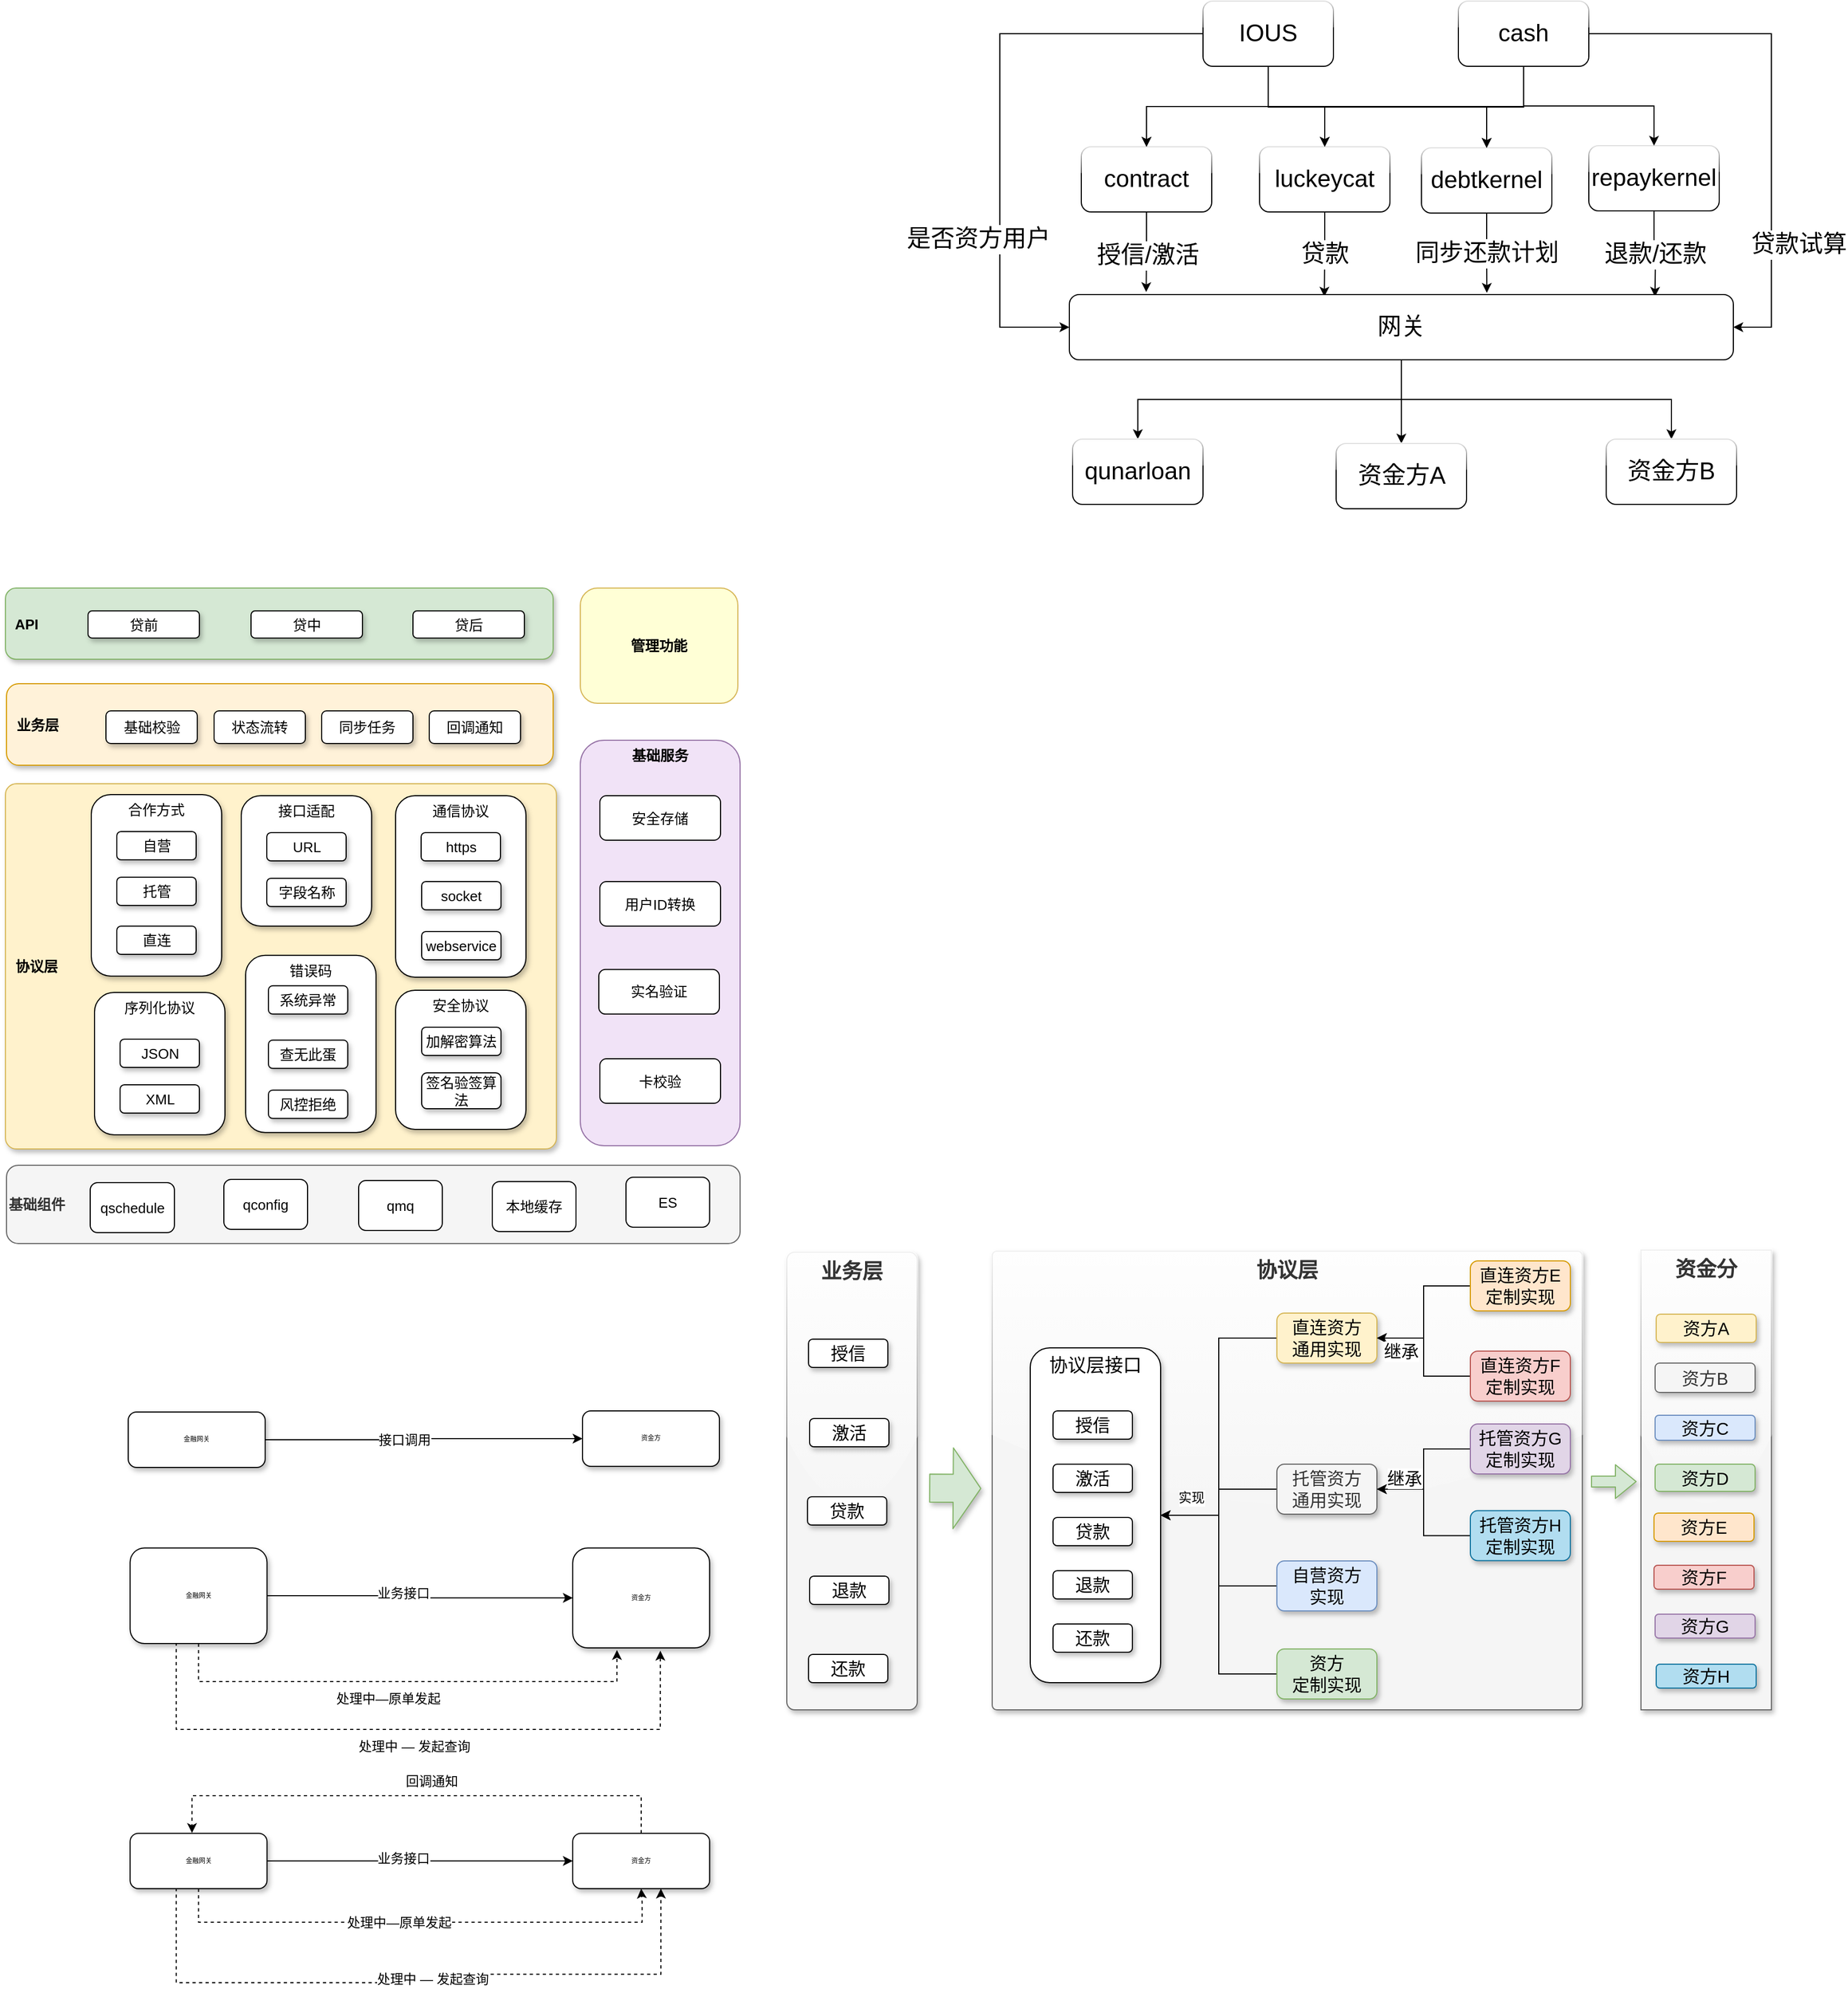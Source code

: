 <mxfile version="12.8.9" type="github">
  <diagram id="pQbSXTKy-mhwdIOJWXm_" name="第 1 页">
    <mxGraphModel dx="4584" dy="2976" grid="0" gridSize="10" guides="1" tooltips="1" connect="1" arrows="1" fold="1" page="0" pageScale="1" pageWidth="1600" pageHeight="1200" math="0" shadow="0">
      <root>
        <mxCell id="0" />
        <mxCell id="1" parent="0" />
        <mxCell id="Zh9DPLkA23UePyNAktpm-85" value="基础服务" style="rounded=1;whiteSpace=wrap;html=1;shadow=0;fontSize=13;align=center;verticalAlign=top;fontStyle=1;fillColor=#F1E3F7;strokeColor=#9673a6;" vertex="1" parent="1">
          <mxGeometry x="-203" y="-78" width="147" height="373" as="geometry" />
        </mxCell>
        <mxCell id="Zh9DPLkA23UePyNAktpm-82" value="基础组件" style="rounded=1;whiteSpace=wrap;html=1;shadow=0;fontSize=13;align=left;fontStyle=1;fillColor=#f5f5f5;strokeColor=#666666;fontColor=#333333;" vertex="1" parent="1">
          <mxGeometry x="-731" y="313" width="675" height="72" as="geometry" />
        </mxCell>
        <mxCell id="oRhJdaxvoY9CLy49b8uQ-59" value="资金分" style="rounded=0;whiteSpace=wrap;html=1;verticalAlign=top;fontSize=19;fontStyle=1;shadow=1;fillColor=#f5f5f5;strokeColor=#666666;fontColor=#333333;glass=1;" parent="1" vertex="1">
          <mxGeometry x="773" y="391" width="120" height="423" as="geometry" />
        </mxCell>
        <mxCell id="oRhJdaxvoY9CLy49b8uQ-37" value="协议层" style="rounded=1;whiteSpace=wrap;html=1;verticalAlign=top;fontStyle=1;fontSize=19;shadow=1;fillColor=#f5f5f5;strokeColor=#666666;fontColor=#333333;comic=0;glass=1;arcSize=1;" parent="1" vertex="1">
          <mxGeometry x="176" y="392" width="543" height="422" as="geometry" />
        </mxCell>
        <mxCell id="jV6rehnpYOMUCbgezzGA-75" value="协议层接口" style="rounded=1;whiteSpace=wrap;html=1;verticalAlign=top;shadow=1;fontSize=17;" parent="1" vertex="1">
          <mxGeometry x="211" y="481" width="120" height="308" as="geometry" />
        </mxCell>
        <mxCell id="jV6rehnpYOMUCbgezzGA-76" value="授信" style="rounded=1;whiteSpace=wrap;html=1;fontSize=16;shadow=1;" parent="1" vertex="1">
          <mxGeometry x="232" y="539" width="73" height="26" as="geometry" />
        </mxCell>
        <mxCell id="jV6rehnpYOMUCbgezzGA-77" value="退款" style="rounded=1;whiteSpace=wrap;html=1;fontSize=16;shadow=1;" parent="1" vertex="1">
          <mxGeometry x="232" y="686" width="73" height="26" as="geometry" />
        </mxCell>
        <mxCell id="jV6rehnpYOMUCbgezzGA-78" value="贷款" style="rounded=1;whiteSpace=wrap;html=1;fontSize=16;shadow=1;" parent="1" vertex="1">
          <mxGeometry x="232" y="637" width="73" height="26" as="geometry" />
        </mxCell>
        <mxCell id="jV6rehnpYOMUCbgezzGA-79" value="还款" style="rounded=1;whiteSpace=wrap;html=1;fontSize=16;shadow=1;" parent="1" vertex="1">
          <mxGeometry x="232" y="735" width="73" height="26" as="geometry" />
        </mxCell>
        <mxCell id="jV6rehnpYOMUCbgezzGA-84" style="edgeStyle=orthogonalEdgeStyle;rounded=0;orthogonalLoop=1;jettySize=auto;html=1;exitX=0;exitY=0.5;exitDx=0;exitDy=0;entryX=1;entryY=0.5;entryDx=0;entryDy=0;shadow=0;" parent="1" source="jV6rehnpYOMUCbgezzGA-81" target="jV6rehnpYOMUCbgezzGA-75" edge="1">
          <mxGeometry relative="1" as="geometry" />
        </mxCell>
        <mxCell id="jV6rehnpYOMUCbgezzGA-81" value="直连资方&lt;br style=&quot;font-size: 16px;&quot;&gt;通用实现" style="rounded=1;whiteSpace=wrap;html=1;fontSize=16;fillColor=#fff2cc;strokeColor=#d6b656;shadow=1;" parent="1" vertex="1">
          <mxGeometry x="438" y="449" width="92" height="46" as="geometry" />
        </mxCell>
        <mxCell id="jV6rehnpYOMUCbgezzGA-85" style="edgeStyle=orthogonalEdgeStyle;rounded=0;orthogonalLoop=1;jettySize=auto;html=1;exitX=0;exitY=0.5;exitDx=0;exitDy=0;shadow=0;" parent="1" source="jV6rehnpYOMUCbgezzGA-82" target="jV6rehnpYOMUCbgezzGA-75" edge="1">
          <mxGeometry relative="1" as="geometry" />
        </mxCell>
        <mxCell id="jV6rehnpYOMUCbgezzGA-87" value="实现" style="text;html=1;align=center;verticalAlign=middle;resizable=0;points=[];labelBackgroundColor=#ffffff;shadow=0;" parent="jV6rehnpYOMUCbgezzGA-85" vertex="1" connectable="0">
          <mxGeometry x="-0.215" y="-3" relative="1" as="geometry">
            <mxPoint x="-28" y="11" as="offset" />
          </mxGeometry>
        </mxCell>
        <mxCell id="jV6rehnpYOMUCbgezzGA-82" value="托管资方&lt;br style=&quot;font-size: 16px;&quot;&gt;通用实现" style="rounded=1;whiteSpace=wrap;html=1;fontSize=16;fillColor=#f5f5f5;strokeColor=#666666;fontColor=#333333;shadow=1;" parent="1" vertex="1">
          <mxGeometry x="438" y="588" width="92" height="46" as="geometry" />
        </mxCell>
        <mxCell id="jV6rehnpYOMUCbgezzGA-86" style="edgeStyle=orthogonalEdgeStyle;rounded=0;orthogonalLoop=1;jettySize=auto;html=1;shadow=0;" parent="1" source="jV6rehnpYOMUCbgezzGA-83" target="jV6rehnpYOMUCbgezzGA-75" edge="1">
          <mxGeometry relative="1" as="geometry" />
        </mxCell>
        <mxCell id="jV6rehnpYOMUCbgezzGA-83" value="自营资方&lt;br style=&quot;font-size: 16px;&quot;&gt;实现" style="rounded=1;whiteSpace=wrap;html=1;fontSize=16;fillColor=#dae8fc;strokeColor=#6c8ebf;shadow=1;" parent="1" vertex="1">
          <mxGeometry x="438" y="677" width="92" height="46" as="geometry" />
        </mxCell>
        <mxCell id="jV6rehnpYOMUCbgezzGA-89" value="" style="edgeStyle=orthogonalEdgeStyle;rounded=0;orthogonalLoop=1;jettySize=auto;html=1;entryX=1;entryY=0.5;entryDx=0;entryDy=0;shadow=0;" parent="1" source="jV6rehnpYOMUCbgezzGA-88" target="jV6rehnpYOMUCbgezzGA-81" edge="1">
          <mxGeometry relative="1" as="geometry" />
        </mxCell>
        <mxCell id="jV6rehnpYOMUCbgezzGA-88" value="直连资方E&lt;br style=&quot;font-size: 16px;&quot;&gt;定制实现" style="rounded=1;whiteSpace=wrap;html=1;fontSize=16;fillColor=#ffe6cc;strokeColor=#d79b00;shadow=1;" parent="1" vertex="1">
          <mxGeometry x="616" y="401" width="92" height="46" as="geometry" />
        </mxCell>
        <mxCell id="jV6rehnpYOMUCbgezzGA-93" style="edgeStyle=orthogonalEdgeStyle;rounded=0;orthogonalLoop=1;jettySize=auto;html=1;entryX=1;entryY=0.5;entryDx=0;entryDy=0;shadow=0;" parent="1" source="jV6rehnpYOMUCbgezzGA-91" target="jV6rehnpYOMUCbgezzGA-81" edge="1">
          <mxGeometry relative="1" as="geometry" />
        </mxCell>
        <mxCell id="jV6rehnpYOMUCbgezzGA-98" value="继承" style="text;html=1;align=center;verticalAlign=middle;resizable=0;points=[];labelBackgroundColor=#ffffff;shadow=0;fontSize=16;" parent="jV6rehnpYOMUCbgezzGA-93" vertex="1" connectable="0">
          <mxGeometry x="0.443" y="1" relative="1" as="geometry">
            <mxPoint x="-12" y="11" as="offset" />
          </mxGeometry>
        </mxCell>
        <mxCell id="jV6rehnpYOMUCbgezzGA-91" value="直连资方F&lt;br style=&quot;font-size: 16px;&quot;&gt;定制实现" style="rounded=1;whiteSpace=wrap;html=1;fontSize=16;fillColor=#f8cecc;strokeColor=#b85450;shadow=1;" parent="1" vertex="1">
          <mxGeometry x="616" y="484" width="92" height="46" as="geometry" />
        </mxCell>
        <mxCell id="jV6rehnpYOMUCbgezzGA-94" value="" style="edgeStyle=orthogonalEdgeStyle;rounded=0;orthogonalLoop=1;jettySize=auto;html=1;shadow=0;" parent="1" source="jV6rehnpYOMUCbgezzGA-95" target="jV6rehnpYOMUCbgezzGA-82" edge="1">
          <mxGeometry relative="1" as="geometry">
            <mxPoint x="530" y="617.75" as="targetPoint" />
          </mxGeometry>
        </mxCell>
        <mxCell id="jV6rehnpYOMUCbgezzGA-95" value="托管资方G&lt;br style=&quot;font-size: 16px;&quot;&gt;定制实现" style="rounded=1;whiteSpace=wrap;html=1;fontSize=16;fillColor=#e1d5e7;strokeColor=#9673a6;shadow=1;" parent="1" vertex="1">
          <mxGeometry x="616" y="551" width="92" height="46" as="geometry" />
        </mxCell>
        <mxCell id="jV6rehnpYOMUCbgezzGA-96" style="edgeStyle=orthogonalEdgeStyle;rounded=0;orthogonalLoop=1;jettySize=auto;html=1;shadow=0;" parent="1" source="jV6rehnpYOMUCbgezzGA-97" target="jV6rehnpYOMUCbgezzGA-82" edge="1">
          <mxGeometry relative="1" as="geometry">
            <mxPoint x="530" y="617.75" as="targetPoint" />
          </mxGeometry>
        </mxCell>
        <mxCell id="jV6rehnpYOMUCbgezzGA-99" value="继承" style="text;html=1;align=center;verticalAlign=middle;resizable=0;points=[];labelBackgroundColor=#ffffff;shadow=0;fontSize=16;" parent="jV6rehnpYOMUCbgezzGA-96" vertex="1" connectable="0">
          <mxGeometry x="0.519" y="2" relative="1" as="geometry">
            <mxPoint x="-5.8" y="-12" as="offset" />
          </mxGeometry>
        </mxCell>
        <mxCell id="jV6rehnpYOMUCbgezzGA-97" value="托管资方H&lt;br style=&quot;font-size: 16px;&quot;&gt;定制实现" style="rounded=1;whiteSpace=wrap;html=1;fontSize=16;fillColor=#b1ddf0;shadow=1;strokeColor=#10739e;" parent="1" vertex="1">
          <mxGeometry x="616" y="630.75" width="92" height="46" as="geometry" />
        </mxCell>
        <mxCell id="jV6rehnpYOMUCbgezzGA-102" style="edgeStyle=orthogonalEdgeStyle;rounded=0;orthogonalLoop=1;jettySize=auto;html=1;entryX=1;entryY=0.5;entryDx=0;entryDy=0;shadow=0;" parent="1" source="jV6rehnpYOMUCbgezzGA-100" target="jV6rehnpYOMUCbgezzGA-75" edge="1">
          <mxGeometry relative="1" as="geometry" />
        </mxCell>
        <mxCell id="jV6rehnpYOMUCbgezzGA-100" value="资方&lt;br style=&quot;font-size: 16px;&quot;&gt;定制实现" style="rounded=1;whiteSpace=wrap;html=1;fontSize=16;fillColor=#d5e8d4;strokeColor=#82b366;shadow=1;" parent="1" vertex="1">
          <mxGeometry x="438" y="758" width="92" height="46" as="geometry" />
        </mxCell>
        <mxCell id="jV6rehnpYOMUCbgezzGA-101" style="edgeStyle=orthogonalEdgeStyle;rounded=0;orthogonalLoop=1;jettySize=auto;html=1;exitX=0.5;exitY=1;exitDx=0;exitDy=0;fillColor=#fff2cc;strokeColor=#d6b656;shadow=0;fontSize=16;" parent="1" source="jV6rehnpYOMUCbgezzGA-91" target="jV6rehnpYOMUCbgezzGA-91" edge="1">
          <mxGeometry relative="1" as="geometry" />
        </mxCell>
        <mxCell id="oRhJdaxvoY9CLy49b8uQ-34" value="激活" style="rounded=1;whiteSpace=wrap;html=1;fontSize=16;shadow=1;" parent="1" vertex="1">
          <mxGeometry x="232" y="588" width="73" height="26" as="geometry" />
        </mxCell>
        <mxCell id="oRhJdaxvoY9CLy49b8uQ-51" value="" style="shape=flexArrow;endArrow=classic;html=1;fillColor=#d5e8d4;strokeColor=#82b366;shadow=1;endWidth=47.5;endSize=8.133;width=25.833;" parent="1" edge="1">
          <mxGeometry width="50" height="50" relative="1" as="geometry">
            <mxPoint x="118" y="610" as="sourcePoint" />
            <mxPoint x="166" y="610.29" as="targetPoint" />
          </mxGeometry>
        </mxCell>
        <mxCell id="oRhJdaxvoY9CLy49b8uQ-52" value="资方E" style="rounded=1;whiteSpace=wrap;html=1;fontSize=16;fillColor=#ffe6cc;strokeColor=#d79b00;shadow=1;" parent="1" vertex="1">
          <mxGeometry x="785" y="633" width="92" height="26" as="geometry" />
        </mxCell>
        <mxCell id="oRhJdaxvoY9CLy49b8uQ-53" value="资方B" style="rounded=1;whiteSpace=wrap;html=1;fontSize=16;fillColor=#f5f5f5;strokeColor=#666666;fontColor=#333333;shadow=1;" parent="1" vertex="1">
          <mxGeometry x="786" y="495" width="92" height="27" as="geometry" />
        </mxCell>
        <mxCell id="oRhJdaxvoY9CLy49b8uQ-54" value="资方C" style="rounded=1;whiteSpace=wrap;html=1;fontSize=16;fillColor=#dae8fc;strokeColor=#6c8ebf;shadow=1;" parent="1" vertex="1">
          <mxGeometry x="786" y="543" width="92" height="23" as="geometry" />
        </mxCell>
        <mxCell id="oRhJdaxvoY9CLy49b8uQ-55" value="资方D" style="rounded=1;whiteSpace=wrap;html=1;fontSize=16;fillColor=#d5e8d4;strokeColor=#82b366;shadow=1;" parent="1" vertex="1">
          <mxGeometry x="786" y="588" width="92" height="25" as="geometry" />
        </mxCell>
        <mxCell id="oRhJdaxvoY9CLy49b8uQ-56" value="资方F" style="rounded=1;whiteSpace=wrap;html=1;fontSize=16;fillColor=#f8cecc;strokeColor=#b85450;shadow=1;" parent="1" vertex="1">
          <mxGeometry x="785" y="681" width="92" height="22" as="geometry" />
        </mxCell>
        <mxCell id="oRhJdaxvoY9CLy49b8uQ-60" value="" style="shape=flexArrow;endArrow=classic;html=1;fillColor=#d5e8d4;strokeColor=#82b366;shadow=1;" parent="1" edge="1">
          <mxGeometry width="50" height="50" relative="1" as="geometry">
            <mxPoint x="727" y="604" as="sourcePoint" />
            <mxPoint x="769" y="604" as="targetPoint" />
          </mxGeometry>
        </mxCell>
        <mxCell id="oRhJdaxvoY9CLy49b8uQ-38" value="业务层" style="rounded=1;whiteSpace=wrap;html=1;verticalAlign=top;fontStyle=1;fontSize=19;shadow=1;fillColor=#f5f5f5;strokeColor=#666666;fontColor=#333333;arcSize=6;glass=1;" parent="1" vertex="1">
          <mxGeometry x="-13" y="393" width="120" height="421" as="geometry" />
        </mxCell>
        <mxCell id="oRhJdaxvoY9CLy49b8uQ-39" value="授信" style="rounded=1;whiteSpace=wrap;html=1;fontSize=16;shadow=1;" parent="1" vertex="1">
          <mxGeometry x="7" y="473" width="73" height="26" as="geometry" />
        </mxCell>
        <mxCell id="oRhJdaxvoY9CLy49b8uQ-40" value="退款" style="rounded=1;whiteSpace=wrap;html=1;fontSize=16;shadow=1;" parent="1" vertex="1">
          <mxGeometry x="8" y="691" width="73" height="26" as="geometry" />
        </mxCell>
        <mxCell id="oRhJdaxvoY9CLy49b8uQ-41" value="贷款" style="rounded=1;whiteSpace=wrap;html=1;fontSize=16;shadow=1;" parent="1" vertex="1">
          <mxGeometry x="6" y="618" width="73" height="26" as="geometry" />
        </mxCell>
        <mxCell id="oRhJdaxvoY9CLy49b8uQ-42" value="还款" style="rounded=1;whiteSpace=wrap;html=1;fontSize=16;shadow=1;" parent="1" vertex="1">
          <mxGeometry x="7" y="763" width="73" height="26" as="geometry" />
        </mxCell>
        <mxCell id="oRhJdaxvoY9CLy49b8uQ-43" value="激活" style="rounded=1;whiteSpace=wrap;html=1;fontSize=16;shadow=1;" parent="1" vertex="1">
          <mxGeometry x="8" y="546" width="73" height="26" as="geometry" />
        </mxCell>
        <mxCell id="oRhJdaxvoY9CLy49b8uQ-63" value="资方A" style="rounded=1;whiteSpace=wrap;html=1;fontSize=16;fillColor=#fff2cc;strokeColor=#d6b656;shadow=1;" parent="1" vertex="1">
          <mxGeometry x="787" y="450" width="92" height="26" as="geometry" />
        </mxCell>
        <mxCell id="oRhJdaxvoY9CLy49b8uQ-64" value="资方G" style="rounded=1;whiteSpace=wrap;html=1;fontSize=16;fillColor=#e1d5e7;strokeColor=#9673a6;shadow=1;" parent="1" vertex="1">
          <mxGeometry x="786" y="726" width="92" height="22" as="geometry" />
        </mxCell>
        <mxCell id="oRhJdaxvoY9CLy49b8uQ-65" value="资方H" style="rounded=1;whiteSpace=wrap;html=1;fontSize=16;shadow=1;fillColor=#b1ddf0;strokeColor=#10739e;" parent="1" vertex="1">
          <mxGeometry x="787" y="772" width="92" height="22" as="geometry" />
        </mxCell>
        <mxCell id="oRhJdaxvoY9CLy49b8uQ-20" style="edgeStyle=orthogonalEdgeStyle;rounded=0;orthogonalLoop=1;jettySize=auto;html=1;exitX=0.337;exitY=0.988;exitDx=0;exitDy=0;dashed=1;exitPerimeter=0;shadow=0;" parent="1" source="jV6rehnpYOMUCbgezzGA-58" edge="1">
          <mxGeometry relative="1" as="geometry">
            <mxPoint x="-128.871" y="978.529" as="targetPoint" />
            <Array as="points">
              <mxPoint x="-574.129" y="1065" />
              <mxPoint x="-299.726" y="1065" />
              <mxPoint x="-299.726" y="1057.279" />
              <mxPoint x="-128.871" y="1057.279" />
              <mxPoint x="-128.871" y="978.529" />
            </Array>
          </mxGeometry>
        </mxCell>
        <mxCell id="oRhJdaxvoY9CLy49b8uQ-21" value="处理中 — 发起查询" style="text;html=1;align=center;verticalAlign=middle;resizable=0;points=[];labelBackgroundColor=#ffffff;shadow=0;" parent="oRhJdaxvoY9CLy49b8uQ-20" vertex="1" connectable="0">
          <mxGeometry x="0.12" y="2" relative="1" as="geometry">
            <mxPoint x="-24.8" y="-1" as="offset" />
          </mxGeometry>
        </mxCell>
        <mxCell id="jV6rehnpYOMUCbgezzGA-58" value="金融网关" style="rounded=1;whiteSpace=wrap;html=1;fontSize=6;shadow=1;" parent="1" vertex="1">
          <mxGeometry x="-617.274" y="927.574" width="125.984" height="50.956" as="geometry" />
        </mxCell>
        <mxCell id="jV6rehnpYOMUCbgezzGA-61" value="资金方" style="rounded=1;whiteSpace=wrap;html=1;fontSize=6;shadow=1;" parent="1" vertex="1">
          <mxGeometry x="-209.984" y="927.574" width="125.984" height="50.956" as="geometry" />
        </mxCell>
        <mxCell id="jV6rehnpYOMUCbgezzGA-52" style="edgeStyle=orthogonalEdgeStyle;rounded=0;orthogonalLoop=1;jettySize=auto;html=1;exitX=0.5;exitY=0;exitDx=0;exitDy=0;dashed=1;entryX=0.452;entryY=-0.006;entryDx=0;entryDy=0;entryPerimeter=0;shadow=0;" parent="1" source="jV6rehnpYOMUCbgezzGA-61" target="jV6rehnpYOMUCbgezzGA-58" edge="1">
          <mxGeometry relative="1" as="geometry">
            <mxPoint x="-555.145" y="913.676" as="targetPoint" />
            <Array as="points">
              <mxPoint x="-147" y="893" />
              <mxPoint x="-560" y="893" />
            </Array>
          </mxGeometry>
        </mxCell>
        <mxCell id="jV6rehnpYOMUCbgezzGA-53" value="回调通知" style="text;html=1;align=center;verticalAlign=middle;resizable=0;points=[];labelBackgroundColor=#ffffff;shadow=0;" parent="jV6rehnpYOMUCbgezzGA-52" vertex="1" connectable="0">
          <mxGeometry x="-0.165" y="1" relative="1" as="geometry">
            <mxPoint x="-26.37" y="-14" as="offset" />
          </mxGeometry>
        </mxCell>
        <mxCell id="jV6rehnpYOMUCbgezzGA-54" value="" style="edgeStyle=orthogonalEdgeStyle;rounded=0;orthogonalLoop=1;jettySize=auto;html=1;shadow=0;" parent="1" source="jV6rehnpYOMUCbgezzGA-58" target="jV6rehnpYOMUCbgezzGA-61" edge="1">
          <mxGeometry relative="1" as="geometry">
            <mxPoint x="-223.79" y="953.051" as="targetPoint" />
          </mxGeometry>
        </mxCell>
        <mxCell id="jV6rehnpYOMUCbgezzGA-55" value="业务接口" style="text;html=1;align=center;verticalAlign=middle;resizable=0;points=[];labelBackgroundColor=#ffffff;shadow=0;" parent="jV6rehnpYOMUCbgezzGA-54" vertex="1" connectable="0">
          <mxGeometry x="-0.18" relative="1" as="geometry">
            <mxPoint x="9.14" y="-2.5" as="offset" />
          </mxGeometry>
        </mxCell>
        <mxCell id="jV6rehnpYOMUCbgezzGA-56" value="" style="edgeStyle=orthogonalEdgeStyle;rounded=0;orthogonalLoop=1;jettySize=auto;html=1;entryX=0.5;entryY=1;entryDx=0;entryDy=0;exitX=0.5;exitY=1;exitDx=0;exitDy=0;dashed=1;shadow=0;" parent="1" source="jV6rehnpYOMUCbgezzGA-58" target="jV6rehnpYOMUCbgezzGA-61" edge="1">
          <mxGeometry relative="1" as="geometry">
            <mxPoint x="-574.992" y="1102.059" as="targetPoint" />
            <Array as="points">
              <mxPoint x="-555.145" y="1009.412" />
              <mxPoint x="-146.129" y="1009.412" />
              <mxPoint x="-146.129" y="990.882" />
              <mxPoint x="-147.855" y="990.882" />
            </Array>
          </mxGeometry>
        </mxCell>
        <mxCell id="jV6rehnpYOMUCbgezzGA-57" value="处理中—原单发起" style="text;html=1;align=center;verticalAlign=middle;resizable=0;points=[];labelBackgroundColor=#ffffff;shadow=0;" parent="jV6rehnpYOMUCbgezzGA-56" vertex="1" connectable="0">
          <mxGeometry x="-0.148" y="1" relative="1" as="geometry">
            <mxPoint x="14.48" y="1" as="offset" />
          </mxGeometry>
        </mxCell>
        <mxCell id="oRhJdaxvoY9CLy49b8uQ-15" value="金融网关" style="rounded=1;whiteSpace=wrap;html=1;fontSize=6;shadow=1;" parent="1" vertex="1">
          <mxGeometry x="-619" y="540" width="125.984" height="50.956" as="geometry" />
        </mxCell>
        <mxCell id="oRhJdaxvoY9CLy49b8uQ-18" value="资金方" style="rounded=1;whiteSpace=wrap;html=1;fontSize=6;shadow=1;" parent="1" vertex="1">
          <mxGeometry x="-201.0" y="539" width="125.984" height="50.956" as="geometry" />
        </mxCell>
        <mxCell id="oRhJdaxvoY9CLy49b8uQ-11" value="" style="edgeStyle=orthogonalEdgeStyle;rounded=0;orthogonalLoop=1;jettySize=auto;html=1;shadow=0;" parent="1" source="oRhJdaxvoY9CLy49b8uQ-15" target="oRhJdaxvoY9CLy49b8uQ-18" edge="1">
          <mxGeometry relative="1" as="geometry">
            <mxPoint x="-225.516" y="565.478" as="targetPoint" />
          </mxGeometry>
        </mxCell>
        <mxCell id="oRhJdaxvoY9CLy49b8uQ-12" value="接口调用" style="text;html=1;align=center;verticalAlign=middle;resizable=0;points=[];labelBackgroundColor=#ffffff;shadow=0;" parent="oRhJdaxvoY9CLy49b8uQ-11" vertex="1" connectable="0">
          <mxGeometry x="-0.18" relative="1" as="geometry">
            <mxPoint x="7.43" as="offset" />
          </mxGeometry>
        </mxCell>
        <mxCell id="oRhJdaxvoY9CLy49b8uQ-28" style="edgeStyle=orthogonalEdgeStyle;rounded=0;orthogonalLoop=1;jettySize=auto;html=1;exitX=0.337;exitY=0.988;exitDx=0;exitDy=0;dashed=1;exitPerimeter=0;shadow=0;entryX=0.64;entryY=1.029;entryDx=0;entryDy=0;entryPerimeter=0;" parent="1" source="oRhJdaxvoY9CLy49b8uQ-30" edge="1" target="oRhJdaxvoY9CLy49b8uQ-31">
          <mxGeometry relative="1" as="geometry">
            <mxPoint x="-129" y="769" as="targetPoint" />
            <Array as="points">
              <mxPoint x="-575" y="832" />
              <mxPoint x="-129" y="832" />
            </Array>
          </mxGeometry>
        </mxCell>
        <mxCell id="oRhJdaxvoY9CLy49b8uQ-29" value="处理中 — 发起查询" style="text;html=1;align=center;verticalAlign=middle;resizable=0;points=[];labelBackgroundColor=#ffffff;shadow=0;" parent="oRhJdaxvoY9CLy49b8uQ-28" vertex="1" connectable="0">
          <mxGeometry x="0.12" y="2" relative="1" as="geometry">
            <mxPoint x="-35.94" y="18" as="offset" />
          </mxGeometry>
        </mxCell>
        <mxCell id="oRhJdaxvoY9CLy49b8uQ-30" value="金融网关" style="rounded=1;whiteSpace=wrap;html=1;fontSize=6;shadow=1;arcSize=15;" parent="1" vertex="1">
          <mxGeometry x="-617.27" y="665.07" width="125.98" height="87.93" as="geometry" />
        </mxCell>
        <mxCell id="oRhJdaxvoY9CLy49b8uQ-31" value="资金方" style="rounded=1;whiteSpace=wrap;html=1;fontSize=6;shadow=1;" parent="1" vertex="1">
          <mxGeometry x="-209.98" y="665.07" width="125.98" height="91.93" as="geometry" />
        </mxCell>
        <mxCell id="oRhJdaxvoY9CLy49b8uQ-24" value="" style="edgeStyle=orthogonalEdgeStyle;rounded=0;orthogonalLoop=1;jettySize=auto;html=1;shadow=0;" parent="1" source="oRhJdaxvoY9CLy49b8uQ-30" target="oRhJdaxvoY9CLy49b8uQ-31" edge="1">
          <mxGeometry relative="1" as="geometry">
            <mxPoint x="-223.79" y="690.551" as="targetPoint" />
          </mxGeometry>
        </mxCell>
        <mxCell id="oRhJdaxvoY9CLy49b8uQ-25" value="业务接口" style="text;html=1;align=center;verticalAlign=middle;resizable=0;points=[];labelBackgroundColor=#ffffff;shadow=0;" parent="oRhJdaxvoY9CLy49b8uQ-24" vertex="1" connectable="0">
          <mxGeometry x="-0.18" relative="1" as="geometry">
            <mxPoint x="9.14" y="-2.5" as="offset" />
          </mxGeometry>
        </mxCell>
        <mxCell id="oRhJdaxvoY9CLy49b8uQ-26" value="" style="edgeStyle=orthogonalEdgeStyle;rounded=0;orthogonalLoop=1;jettySize=auto;html=1;exitX=0.5;exitY=1;exitDx=0;exitDy=0;dashed=1;shadow=0;entryX=0.323;entryY=1.022;entryDx=0;entryDy=0;entryPerimeter=0;" parent="1" source="oRhJdaxvoY9CLy49b8uQ-30" target="oRhJdaxvoY9CLy49b8uQ-31" edge="1">
          <mxGeometry relative="1" as="geometry">
            <mxPoint x="-169" y="803" as="targetPoint" />
            <Array as="points">
              <mxPoint x="-554" y="788" />
              <mxPoint x="-169" y="788" />
            </Array>
          </mxGeometry>
        </mxCell>
        <mxCell id="oRhJdaxvoY9CLy49b8uQ-27" value="处理中—原单发起" style="text;html=1;align=center;verticalAlign=middle;resizable=0;points=[];labelBackgroundColor=#ffffff;shadow=0;" parent="oRhJdaxvoY9CLy49b8uQ-26" vertex="1" connectable="0">
          <mxGeometry x="-0.148" y="1" relative="1" as="geometry">
            <mxPoint x="17.44" y="17" as="offset" />
          </mxGeometry>
        </mxCell>
        <mxCell id="Zh9DPLkA23UePyNAktpm-13" value="qconfig" style="rounded=1;whiteSpace=wrap;html=1;shadow=0;fontSize=13;align=center;" vertex="1" parent="1">
          <mxGeometry x="-531" y="326" width="77" height="46" as="geometry" />
        </mxCell>
        <mxCell id="Zh9DPLkA23UePyNAktpm-14" value="qmq" style="rounded=1;whiteSpace=wrap;html=1;shadow=0;fontSize=13;align=center;" vertex="1" parent="1">
          <mxGeometry x="-407" y="327" width="77" height="46" as="geometry" />
        </mxCell>
        <mxCell id="Zh9DPLkA23UePyNAktpm-15" value="qschedule" style="rounded=1;whiteSpace=wrap;html=1;shadow=0;fontSize=13;align=center;" vertex="1" parent="1">
          <mxGeometry x="-654" y="329" width="77.5" height="46" as="geometry" />
        </mxCell>
        <mxCell id="Zh9DPLkA23UePyNAktpm-16" value="本地缓存" style="rounded=1;whiteSpace=wrap;html=1;shadow=0;fontSize=13;align=center;" vertex="1" parent="1">
          <mxGeometry x="-284" y="328" width="77" height="46" as="geometry" />
        </mxCell>
        <mxCell id="Zh9DPLkA23UePyNAktpm-45" value="安全存储" style="rounded=1;whiteSpace=wrap;html=1;shadow=0;fontSize=13;align=center;" vertex="1" parent="1">
          <mxGeometry x="-185" y="-27" width="111" height="41" as="geometry" />
        </mxCell>
        <mxCell id="Zh9DPLkA23UePyNAktpm-46" value="用户ID转换" style="rounded=1;whiteSpace=wrap;html=1;shadow=0;fontSize=13;align=center;" vertex="1" parent="1">
          <mxGeometry x="-185" y="52" width="111" height="41" as="geometry" />
        </mxCell>
        <mxCell id="Zh9DPLkA23UePyNAktpm-47" value="实名验证" style="rounded=1;whiteSpace=wrap;html=1;shadow=0;fontSize=13;align=center;" vertex="1" parent="1">
          <mxGeometry x="-186.02" y="132.91" width="111" height="41" as="geometry" />
        </mxCell>
        <mxCell id="Zh9DPLkA23UePyNAktpm-48" value="卡校验" style="rounded=1;whiteSpace=wrap;html=1;shadow=0;fontSize=13;align=center;" vertex="1" parent="1">
          <mxGeometry x="-185" y="215" width="111" height="41" as="geometry" />
        </mxCell>
        <mxCell id="jV6rehnpYOMUCbgezzGA-5" value="&lt;span style=&quot;white-space: normal; font-size: 13px;&quot;&gt;&amp;nbsp; API&lt;/span&gt;" style="rounded=1;whiteSpace=wrap;html=1;shadow=1;verticalAlign=middle;align=left;fontSize=13;fontStyle=1;fillColor=#d5e8d4;strokeColor=#82b366;" parent="1" vertex="1">
          <mxGeometry x="-732" y="-218" width="504" height="65.5" as="geometry" />
        </mxCell>
        <mxCell id="47TmQyaTfyfTuBjJMVQk-3" value="贷中" style="rounded=1;whiteSpace=wrap;html=1;fontSize=13;shadow=1;" parent="1" vertex="1">
          <mxGeometry x="-506" y="-197" width="102.5" height="25" as="geometry" />
        </mxCell>
        <mxCell id="jV6rehnpYOMUCbgezzGA-1" value="贷后" style="rounded=1;whiteSpace=wrap;html=1;fontSize=13;shadow=1;" parent="1" vertex="1">
          <mxGeometry x="-357" y="-197" width="102.5" height="25" as="geometry" />
        </mxCell>
        <mxCell id="jV6rehnpYOMUCbgezzGA-2" value="贷前" style="rounded=1;whiteSpace=wrap;html=1;fontSize=13;shadow=1;" parent="1" vertex="1">
          <mxGeometry x="-656" y="-197" width="102.5" height="25" as="geometry" />
        </mxCell>
        <mxCell id="jV6rehnpYOMUCbgezzGA-3" value="&amp;nbsp; 业务层" style="rounded=1;whiteSpace=wrap;html=1;verticalAlign=middle;shadow=1;align=left;fontSize=13;fontStyle=1;fillColor=#FFF2D9;strokeColor=#d79b00;" parent="1" vertex="1">
          <mxGeometry x="-731" y="-130" width="503" height="75" as="geometry" />
        </mxCell>
        <mxCell id="jV6rehnpYOMUCbgezzGA-8" value="&lt;span style=&quot;font-size: 13px;&quot;&gt;基础校验&lt;/span&gt;" style="rounded=1;whiteSpace=wrap;html=1;fontSize=13;shadow=1;" parent="1" vertex="1">
          <mxGeometry x="-639.5" y="-105" width="84" height="30" as="geometry" />
        </mxCell>
        <mxCell id="jV6rehnpYOMUCbgezzGA-9" value="&lt;span style=&quot;font-size: 13px;&quot;&gt;状态流转&lt;/span&gt;" style="rounded=1;whiteSpace=wrap;html=1;fontSize=13;shadow=1;" parent="1" vertex="1">
          <mxGeometry x="-540" y="-105" width="84" height="30" as="geometry" />
        </mxCell>
        <mxCell id="jV6rehnpYOMUCbgezzGA-10" value="&lt;span style=&quot;font-size: 13px;&quot;&gt;同步任务&lt;/span&gt;" style="rounded=1;whiteSpace=wrap;html=1;fontSize=13;shadow=1;" parent="1" vertex="1">
          <mxGeometry x="-441" y="-105" width="84" height="30" as="geometry" />
        </mxCell>
        <mxCell id="jV6rehnpYOMUCbgezzGA-11" value="&lt;span style=&quot;font-size: 13px;&quot;&gt;回调通知&lt;/span&gt;" style="rounded=1;whiteSpace=wrap;html=1;fontSize=13;shadow=1;" parent="1" vertex="1">
          <mxGeometry x="-342" y="-105" width="84" height="30" as="geometry" />
        </mxCell>
        <mxCell id="jV6rehnpYOMUCbgezzGA-4" value="&amp;nbsp; 协议层" style="rounded=1;whiteSpace=wrap;html=1;verticalAlign=middle;shadow=1;align=left;fontStyle=1;fontSize=13;arcSize=3;fillColor=#fff2cc;strokeColor=#d6b656;" parent="1" vertex="1">
          <mxGeometry x="-732" y="-38" width="507" height="336" as="geometry" />
        </mxCell>
        <mxCell id="Zh9DPLkA23UePyNAktpm-17" value="序列化协议" style="rounded=1;whiteSpace=wrap;html=1;verticalAlign=top;shadow=1;fontSize=13;" vertex="1" parent="1">
          <mxGeometry x="-650" y="154" width="120" height="131" as="geometry" />
        </mxCell>
        <mxCell id="Zh9DPLkA23UePyNAktpm-18" value="JSON" style="rounded=1;whiteSpace=wrap;html=1;fontSize=13;shadow=1;" vertex="1" parent="1">
          <mxGeometry x="-626.5" y="197" width="73" height="26" as="geometry" />
        </mxCell>
        <mxCell id="Zh9DPLkA23UePyNAktpm-22" value="XML" style="rounded=1;whiteSpace=wrap;html=1;fontSize=13;shadow=1;" vertex="1" parent="1">
          <mxGeometry x="-626.5" y="239" width="73" height="26" as="geometry" />
        </mxCell>
        <mxCell id="Zh9DPLkA23UePyNAktpm-25" style="edgeStyle=orthogonalEdgeStyle;rounded=0;orthogonalLoop=1;jettySize=auto;html=1;exitX=0.5;exitY=1;exitDx=0;exitDy=0;shadow=0;fontSize=13;" edge="1" parent="1" source="Zh9DPLkA23UePyNAktpm-17" target="Zh9DPLkA23UePyNAktpm-17">
          <mxGeometry relative="1" as="geometry" />
        </mxCell>
        <mxCell id="Zh9DPLkA23UePyNAktpm-27" value="接口适配" style="rounded=1;whiteSpace=wrap;html=1;verticalAlign=top;shadow=1;fontSize=13;" vertex="1" parent="1">
          <mxGeometry x="-515" y="-27" width="120" height="120" as="geometry" />
        </mxCell>
        <mxCell id="Zh9DPLkA23UePyNAktpm-28" value="URL" style="rounded=1;whiteSpace=wrap;html=1;fontSize=13;shadow=1;" vertex="1" parent="1">
          <mxGeometry x="-491.5" y="7" width="73" height="26" as="geometry" />
        </mxCell>
        <mxCell id="Zh9DPLkA23UePyNAktpm-30" value="字段名称" style="rounded=1;whiteSpace=wrap;html=1;fontSize=13;shadow=1;" vertex="1" parent="1">
          <mxGeometry x="-491.5" y="49" width="73" height="26" as="geometry" />
        </mxCell>
        <mxCell id="Zh9DPLkA23UePyNAktpm-31" style="edgeStyle=orthogonalEdgeStyle;rounded=0;orthogonalLoop=1;jettySize=auto;html=1;exitX=0.5;exitY=1;exitDx=0;exitDy=0;shadow=0;fontSize=13;" edge="1" parent="1">
          <mxGeometry relative="1" as="geometry">
            <mxPoint x="-351" y="135" as="sourcePoint" />
            <mxPoint x="-351" y="135" as="targetPoint" />
          </mxGeometry>
        </mxCell>
        <mxCell id="Zh9DPLkA23UePyNAktpm-34" value="通信协议" style="rounded=1;whiteSpace=wrap;html=1;verticalAlign=top;shadow=1;fontSize=13;" vertex="1" parent="1">
          <mxGeometry x="-373" y="-27" width="120" height="167" as="geometry" />
        </mxCell>
        <mxCell id="Zh9DPLkA23UePyNAktpm-35" value="https" style="rounded=1;whiteSpace=wrap;html=1;fontSize=13;shadow=1;" vertex="1" parent="1">
          <mxGeometry x="-349.5" y="7" width="73" height="26" as="geometry" />
        </mxCell>
        <mxCell id="Zh9DPLkA23UePyNAktpm-36" value="webservice" style="rounded=1;whiteSpace=wrap;html=1;fontSize=13;shadow=1;" vertex="1" parent="1">
          <mxGeometry x="-349" y="98" width="73" height="26" as="geometry" />
        </mxCell>
        <mxCell id="Zh9DPLkA23UePyNAktpm-37" value="socket" style="rounded=1;whiteSpace=wrap;html=1;fontSize=13;shadow=1;" vertex="1" parent="1">
          <mxGeometry x="-349" y="52" width="73" height="26" as="geometry" />
        </mxCell>
        <mxCell id="Zh9DPLkA23UePyNAktpm-38" style="edgeStyle=orthogonalEdgeStyle;rounded=0;orthogonalLoop=1;jettySize=auto;html=1;exitX=0.5;exitY=1;exitDx=0;exitDy=0;shadow=0;fontSize=13;" edge="1" source="Zh9DPLkA23UePyNAktpm-34" target="Zh9DPLkA23UePyNAktpm-34" parent="1">
          <mxGeometry relative="1" as="geometry" />
        </mxCell>
        <mxCell id="Zh9DPLkA23UePyNAktpm-39" style="edgeStyle=orthogonalEdgeStyle;rounded=0;orthogonalLoop=1;jettySize=auto;html=1;exitX=0.5;exitY=1;exitDx=0;exitDy=0;shadow=0;fontSize=13;" edge="1" parent="1">
          <mxGeometry relative="1" as="geometry">
            <mxPoint x="-362" y="135" as="sourcePoint" />
            <mxPoint x="-362" y="135" as="targetPoint" />
          </mxGeometry>
        </mxCell>
        <mxCell id="Zh9DPLkA23UePyNAktpm-40" value="安全协议" style="rounded=1;whiteSpace=wrap;html=1;verticalAlign=top;shadow=1;fontSize=13;" vertex="1" parent="1">
          <mxGeometry x="-373" y="152" width="120" height="128" as="geometry" />
        </mxCell>
        <mxCell id="Zh9DPLkA23UePyNAktpm-41" value="加解密算法" style="rounded=1;whiteSpace=wrap;html=1;fontSize=13;shadow=1;" vertex="1" parent="1">
          <mxGeometry x="-349" y="186" width="73" height="26" as="geometry" />
        </mxCell>
        <mxCell id="Zh9DPLkA23UePyNAktpm-43" value="签名验签算法" style="rounded=1;whiteSpace=wrap;html=1;fontSize=13;shadow=1;" vertex="1" parent="1">
          <mxGeometry x="-349" y="228" width="73" height="33" as="geometry" />
        </mxCell>
        <mxCell id="Zh9DPLkA23UePyNAktpm-44" style="edgeStyle=orthogonalEdgeStyle;rounded=0;orthogonalLoop=1;jettySize=auto;html=1;exitX=0.5;exitY=1;exitDx=0;exitDy=0;shadow=0;fontSize=13;" edge="1" source="Zh9DPLkA23UePyNAktpm-40" target="Zh9DPLkA23UePyNAktpm-40" parent="1">
          <mxGeometry relative="1" as="geometry" />
        </mxCell>
        <mxCell id="Zh9DPLkA23UePyNAktpm-51" value="合作方式" style="rounded=1;whiteSpace=wrap;html=1;verticalAlign=top;shadow=1;fontSize=13;" vertex="1" parent="1">
          <mxGeometry x="-653" y="-28" width="120" height="167" as="geometry" />
        </mxCell>
        <mxCell id="Zh9DPLkA23UePyNAktpm-52" value="自营" style="rounded=1;whiteSpace=wrap;html=1;fontSize=13;shadow=1;" vertex="1" parent="1">
          <mxGeometry x="-629.5" y="6" width="73" height="26" as="geometry" />
        </mxCell>
        <mxCell id="Zh9DPLkA23UePyNAktpm-53" value="直连" style="rounded=1;whiteSpace=wrap;html=1;fontSize=13;shadow=1;" vertex="1" parent="1">
          <mxGeometry x="-629.5" y="93" width="73" height="26" as="geometry" />
        </mxCell>
        <mxCell id="Zh9DPLkA23UePyNAktpm-54" value="托管" style="rounded=1;whiteSpace=wrap;html=1;fontSize=13;shadow=1;" vertex="1" parent="1">
          <mxGeometry x="-629.5" y="48" width="73" height="26" as="geometry" />
        </mxCell>
        <mxCell id="Zh9DPLkA23UePyNAktpm-55" style="edgeStyle=orthogonalEdgeStyle;rounded=0;orthogonalLoop=1;jettySize=auto;html=1;exitX=0.5;exitY=1;exitDx=0;exitDy=0;shadow=0;fontSize=13;" edge="1" source="Zh9DPLkA23UePyNAktpm-51" target="Zh9DPLkA23UePyNAktpm-51" parent="1">
          <mxGeometry relative="1" as="geometry" />
        </mxCell>
        <mxCell id="Zh9DPLkA23UePyNAktpm-58" value="错误码" style="rounded=1;whiteSpace=wrap;html=1;verticalAlign=top;shadow=1;fontSize=13;" vertex="1" parent="1">
          <mxGeometry x="-511" y="119.91" width="120" height="163" as="geometry" />
        </mxCell>
        <mxCell id="Zh9DPLkA23UePyNAktpm-59" value="风控拒绝" style="rounded=1;whiteSpace=wrap;html=1;fontSize=13;shadow=1;" vertex="1" parent="1">
          <mxGeometry x="-490" y="243.91" width="73" height="26" as="geometry" />
        </mxCell>
        <mxCell id="Zh9DPLkA23UePyNAktpm-60" value="查无此蛋" style="rounded=1;whiteSpace=wrap;html=1;fontSize=13;shadow=1;" vertex="1" parent="1">
          <mxGeometry x="-490" y="197.91" width="73" height="26" as="geometry" />
        </mxCell>
        <mxCell id="Zh9DPLkA23UePyNAktpm-61" style="edgeStyle=orthogonalEdgeStyle;rounded=0;orthogonalLoop=1;jettySize=auto;html=1;exitX=0.5;exitY=1;exitDx=0;exitDy=0;shadow=0;fontSize=13;" edge="1" parent="1">
          <mxGeometry relative="1" as="geometry">
            <mxPoint x="-451" y="270.91" as="sourcePoint" />
            <mxPoint x="-451" y="270.91" as="targetPoint" />
          </mxGeometry>
        </mxCell>
        <mxCell id="Zh9DPLkA23UePyNAktpm-62" style="edgeStyle=orthogonalEdgeStyle;rounded=0;orthogonalLoop=1;jettySize=auto;html=1;exitX=0.5;exitY=1;exitDx=0;exitDy=0;shadow=0;fontSize=13;" edge="1" parent="1">
          <mxGeometry relative="1" as="geometry">
            <mxPoint x="-454" y="135.91" as="sourcePoint" />
            <mxPoint x="-454" y="135.91" as="targetPoint" />
          </mxGeometry>
        </mxCell>
        <mxCell id="Zh9DPLkA23UePyNAktpm-63" value="系统异常" style="rounded=1;whiteSpace=wrap;html=1;fontSize=13;shadow=1;" vertex="1" parent="1">
          <mxGeometry x="-490" y="147.91" width="73" height="26" as="geometry" />
        </mxCell>
        <mxCell id="Zh9DPLkA23UePyNAktpm-64" style="edgeStyle=orthogonalEdgeStyle;rounded=0;orthogonalLoop=1;jettySize=auto;html=1;exitX=0.5;exitY=1;exitDx=0;exitDy=0;shadow=0;fontSize=13;" edge="1" parent="1" source="Zh9DPLkA23UePyNAktpm-59" target="Zh9DPLkA23UePyNAktpm-59">
          <mxGeometry relative="1" as="geometry" />
        </mxCell>
        <mxCell id="Zh9DPLkA23UePyNAktpm-75" value="管理功能" style="rounded=1;whiteSpace=wrap;html=1;shadow=0;fontSize=13;align=center;fontStyle=1;fillColor=#FFFFD6;strokeColor=#d6b656;" vertex="1" parent="1">
          <mxGeometry x="-203" y="-218" width="145" height="106" as="geometry" />
        </mxCell>
        <mxCell id="Zh9DPLkA23UePyNAktpm-76" value="ES" style="rounded=1;whiteSpace=wrap;html=1;shadow=0;fontSize=13;align=center;" vertex="1" parent="1">
          <mxGeometry x="-161" y="324" width="77" height="46" as="geometry" />
        </mxCell>
        <mxCell id="Zh9DPLkA23UePyNAktpm-94" style="edgeStyle=orthogonalEdgeStyle;rounded=0;orthogonalLoop=1;jettySize=auto;html=1;exitX=0.5;exitY=1;exitDx=0;exitDy=0;entryX=0.096;entryY=-0.056;entryDx=0;entryDy=0;entryPerimeter=0;shadow=0;fontSize=22;" edge="1" parent="1" source="Zh9DPLkA23UePyNAktpm-88">
          <mxGeometry relative="1" as="geometry">
            <mxPoint x="317.688" y="-490.36" as="targetPoint" />
          </mxGeometry>
        </mxCell>
        <mxCell id="Zh9DPLkA23UePyNAktpm-95" value="授信/激活" style="text;html=1;align=center;verticalAlign=middle;resizable=0;points=[];labelBackgroundColor=#ffffff;fontSize=22;" vertex="1" connectable="0" parent="Zh9DPLkA23UePyNAktpm-94">
          <mxGeometry x="0.077" y="1" relative="1" as="geometry">
            <mxPoint as="offset" />
          </mxGeometry>
        </mxCell>
        <mxCell id="Zh9DPLkA23UePyNAktpm-88" value="contract" style="rounded=1;whiteSpace=wrap;html=1;shadow=0;glass=1;comic=0;fontSize=22;align=center;" vertex="1" parent="1">
          <mxGeometry x="258" y="-624" width="120" height="60" as="geometry" />
        </mxCell>
        <mxCell id="Zh9DPLkA23UePyNAktpm-96" value="贷款" style="edgeStyle=orthogonalEdgeStyle;rounded=0;orthogonalLoop=1;jettySize=auto;html=1;exitX=0.5;exitY=1;exitDx=0;exitDy=0;entryX=0.362;entryY=0.014;entryDx=0;entryDy=0;entryPerimeter=0;shadow=0;fontSize=22;" edge="1" parent="1" source="Zh9DPLkA23UePyNAktpm-89">
          <mxGeometry relative="1" as="geometry">
            <mxPoint x="481.636" y="-486.16" as="targetPoint" />
          </mxGeometry>
        </mxCell>
        <mxCell id="Zh9DPLkA23UePyNAktpm-89" value="luckeycat" style="rounded=1;whiteSpace=wrap;html=1;shadow=0;glass=1;comic=0;fontSize=22;align=center;" vertex="1" parent="1">
          <mxGeometry x="422" y="-624" width="120" height="60" as="geometry" />
        </mxCell>
        <mxCell id="Zh9DPLkA23UePyNAktpm-97" value="同步还款计划" style="edgeStyle=orthogonalEdgeStyle;rounded=0;orthogonalLoop=1;jettySize=auto;html=1;exitX=0.5;exitY=1;exitDx=0;exitDy=0;shadow=0;fontSize=22;" edge="1" parent="1" source="Zh9DPLkA23UePyNAktpm-90">
          <mxGeometry relative="1" as="geometry">
            <mxPoint x="631.167" y="-489.667" as="targetPoint" />
          </mxGeometry>
        </mxCell>
        <mxCell id="Zh9DPLkA23UePyNAktpm-90" value="debtkernel" style="rounded=1;whiteSpace=wrap;html=1;shadow=0;glass=1;comic=0;fontSize=22;align=center;" vertex="1" parent="1">
          <mxGeometry x="571" y="-623" width="120" height="60" as="geometry" />
        </mxCell>
        <mxCell id="Zh9DPLkA23UePyNAktpm-98" value="退款/还款" style="edgeStyle=orthogonalEdgeStyle;rounded=0;orthogonalLoop=1;jettySize=auto;html=1;exitX=0.5;exitY=1;exitDx=0;exitDy=0;entryX=0.915;entryY=0.033;entryDx=0;entryDy=0;entryPerimeter=0;shadow=0;fontSize=22;" edge="1" parent="1" source="Zh9DPLkA23UePyNAktpm-91">
          <mxGeometry relative="1" as="geometry">
            <mxPoint x="785.87" y="-486.02" as="targetPoint" />
          </mxGeometry>
        </mxCell>
        <mxCell id="Zh9DPLkA23UePyNAktpm-91" value="repaykernel" style="rounded=1;whiteSpace=wrap;html=1;shadow=0;glass=1;comic=0;fontSize=22;align=center;" vertex="1" parent="1">
          <mxGeometry x="725" y="-625" width="120" height="60" as="geometry" />
        </mxCell>
        <mxCell id="Zh9DPLkA23UePyNAktpm-101" style="edgeStyle=orthogonalEdgeStyle;rounded=0;orthogonalLoop=1;jettySize=auto;html=1;exitX=0.5;exitY=1;exitDx=0;exitDy=0;shadow=0;fontSize=22;" edge="1" parent="1" source="Zh9DPLkA23UePyNAktpm-92" target="Zh9DPLkA23UePyNAktpm-99">
          <mxGeometry relative="1" as="geometry" />
        </mxCell>
        <mxCell id="Zh9DPLkA23UePyNAktpm-102" style="edgeStyle=orthogonalEdgeStyle;rounded=0;orthogonalLoop=1;jettySize=auto;html=1;exitX=0.5;exitY=1;exitDx=0;exitDy=0;shadow=0;fontSize=22;" edge="1" parent="1" source="Zh9DPLkA23UePyNAktpm-92" target="Zh9DPLkA23UePyNAktpm-100">
          <mxGeometry relative="1" as="geometry" />
        </mxCell>
        <mxCell id="Zh9DPLkA23UePyNAktpm-107" style="edgeStyle=orthogonalEdgeStyle;rounded=0;orthogonalLoop=1;jettySize=auto;html=1;exitX=0.5;exitY=1;exitDx=0;exitDy=0;shadow=0;fontSize=22;" edge="1" parent="1" source="Zh9DPLkA23UePyNAktpm-92" target="Zh9DPLkA23UePyNAktpm-106">
          <mxGeometry relative="1" as="geometry" />
        </mxCell>
        <mxCell id="Zh9DPLkA23UePyNAktpm-92" value="网关" style="rounded=1;whiteSpace=wrap;html=1;shadow=0;glass=0;comic=0;fontSize=22;align=center;" vertex="1" parent="1">
          <mxGeometry x="247" y="-488" width="611" height="60" as="geometry" />
        </mxCell>
        <mxCell id="Zh9DPLkA23UePyNAktpm-99" value="qunarloan" style="rounded=1;whiteSpace=wrap;html=1;shadow=0;glass=1;comic=0;fontSize=22;align=center;" vertex="1" parent="1">
          <mxGeometry x="250" y="-355" width="120" height="60" as="geometry" />
        </mxCell>
        <mxCell id="Zh9DPLkA23UePyNAktpm-100" value="资金方A" style="rounded=1;whiteSpace=wrap;html=1;shadow=0;glass=1;comic=0;fontSize=22;align=center;" vertex="1" parent="1">
          <mxGeometry x="492.5" y="-351" width="120" height="60" as="geometry" />
        </mxCell>
        <mxCell id="Zh9DPLkA23UePyNAktpm-106" value="资金方B" style="rounded=1;whiteSpace=wrap;html=1;shadow=0;glass=1;comic=0;fontSize=22;align=center;" vertex="1" parent="1">
          <mxGeometry x="741" y="-355" width="120" height="60" as="geometry" />
        </mxCell>
        <mxCell id="Zh9DPLkA23UePyNAktpm-114" style="edgeStyle=orthogonalEdgeStyle;rounded=0;orthogonalLoop=1;jettySize=auto;html=1;exitX=0.5;exitY=1;exitDx=0;exitDy=0;entryX=0.5;entryY=0;entryDx=0;entryDy=0;shadow=0;fontSize=22;" edge="1" parent="1" source="Zh9DPLkA23UePyNAktpm-110" target="Zh9DPLkA23UePyNAktpm-88">
          <mxGeometry relative="1" as="geometry" />
        </mxCell>
        <mxCell id="Zh9DPLkA23UePyNAktpm-116" style="edgeStyle=orthogonalEdgeStyle;rounded=0;orthogonalLoop=1;jettySize=auto;html=1;exitX=0.5;exitY=1;exitDx=0;exitDy=0;shadow=0;fontSize=22;" edge="1" parent="1" source="Zh9DPLkA23UePyNAktpm-110" target="Zh9DPLkA23UePyNAktpm-89">
          <mxGeometry relative="1" as="geometry" />
        </mxCell>
        <mxCell id="Zh9DPLkA23UePyNAktpm-118" style="edgeStyle=orthogonalEdgeStyle;rounded=0;orthogonalLoop=1;jettySize=auto;html=1;exitX=0.5;exitY=1;exitDx=0;exitDy=0;shadow=0;fontSize=22;" edge="1" parent="1" source="Zh9DPLkA23UePyNAktpm-110" target="Zh9DPLkA23UePyNAktpm-90">
          <mxGeometry relative="1" as="geometry" />
        </mxCell>
        <mxCell id="Zh9DPLkA23UePyNAktpm-122" style="edgeStyle=orthogonalEdgeStyle;rounded=0;orthogonalLoop=1;jettySize=auto;html=1;exitX=0;exitY=0.5;exitDx=0;exitDy=0;entryX=0;entryY=0.5;entryDx=0;entryDy=0;shadow=0;fontSize=22;" edge="1" parent="1" source="Zh9DPLkA23UePyNAktpm-110" target="Zh9DPLkA23UePyNAktpm-92">
          <mxGeometry relative="1" as="geometry">
            <Array as="points">
              <mxPoint x="183" y="-728" />
              <mxPoint x="183" y="-458" />
            </Array>
          </mxGeometry>
        </mxCell>
        <mxCell id="Zh9DPLkA23UePyNAktpm-123" value="是否资方用户" style="text;html=1;align=center;verticalAlign=middle;resizable=0;points=[];labelBackgroundColor=#ffffff;fontSize=22;" vertex="1" connectable="0" parent="Zh9DPLkA23UePyNAktpm-122">
          <mxGeometry x="-0.282" y="61" relative="1" as="geometry">
            <mxPoint x="-81" y="188.94" as="offset" />
          </mxGeometry>
        </mxCell>
        <mxCell id="Zh9DPLkA23UePyNAktpm-110" value="IOUS" style="rounded=1;whiteSpace=wrap;html=1;shadow=0;glass=1;comic=0;fontSize=22;align=center;" vertex="1" parent="1">
          <mxGeometry x="370" y="-758" width="120" height="60" as="geometry" />
        </mxCell>
        <mxCell id="Zh9DPLkA23UePyNAktpm-113" style="edgeStyle=orthogonalEdgeStyle;rounded=0;orthogonalLoop=1;jettySize=auto;html=1;exitX=0.5;exitY=1;exitDx=0;exitDy=0;shadow=0;fontSize=22;" edge="1" parent="1" source="Zh9DPLkA23UePyNAktpm-111" target="Zh9DPLkA23UePyNAktpm-88">
          <mxGeometry relative="1" as="geometry" />
        </mxCell>
        <mxCell id="Zh9DPLkA23UePyNAktpm-115" style="edgeStyle=orthogonalEdgeStyle;rounded=0;orthogonalLoop=1;jettySize=auto;html=1;exitX=0.5;exitY=1;exitDx=0;exitDy=0;entryX=0.5;entryY=0;entryDx=0;entryDy=0;shadow=0;fontSize=22;" edge="1" parent="1" source="Zh9DPLkA23UePyNAktpm-111" target="Zh9DPLkA23UePyNAktpm-89">
          <mxGeometry relative="1" as="geometry" />
        </mxCell>
        <mxCell id="Zh9DPLkA23UePyNAktpm-117" style="edgeStyle=orthogonalEdgeStyle;rounded=0;orthogonalLoop=1;jettySize=auto;html=1;exitX=0.5;exitY=1;exitDx=0;exitDy=0;shadow=0;fontSize=22;" edge="1" parent="1" source="Zh9DPLkA23UePyNAktpm-111" target="Zh9DPLkA23UePyNAktpm-90">
          <mxGeometry relative="1" as="geometry" />
        </mxCell>
        <mxCell id="Zh9DPLkA23UePyNAktpm-119" style="edgeStyle=orthogonalEdgeStyle;rounded=0;orthogonalLoop=1;jettySize=auto;html=1;exitX=0.5;exitY=1;exitDx=0;exitDy=0;entryX=0.5;entryY=0;entryDx=0;entryDy=0;shadow=0;fontSize=22;" edge="1" parent="1" source="Zh9DPLkA23UePyNAktpm-111" target="Zh9DPLkA23UePyNAktpm-91">
          <mxGeometry relative="1" as="geometry" />
        </mxCell>
        <mxCell id="Zh9DPLkA23UePyNAktpm-120" style="edgeStyle=orthogonalEdgeStyle;rounded=0;orthogonalLoop=1;jettySize=auto;html=1;exitX=1;exitY=0.5;exitDx=0;exitDy=0;entryX=1;entryY=0.5;entryDx=0;entryDy=0;shadow=0;fontSize=22;" edge="1" parent="1" source="Zh9DPLkA23UePyNAktpm-111" target="Zh9DPLkA23UePyNAktpm-92">
          <mxGeometry relative="1" as="geometry">
            <Array as="points">
              <mxPoint x="893" y="-728" />
              <mxPoint x="893" y="-458" />
            </Array>
          </mxGeometry>
        </mxCell>
        <mxCell id="Zh9DPLkA23UePyNAktpm-121" value="贷款试算" style="text;html=1;align=center;verticalAlign=middle;resizable=0;points=[];labelBackgroundColor=#ffffff;fontSize=22;" vertex="1" connectable="0" parent="Zh9DPLkA23UePyNAktpm-120">
          <mxGeometry x="0.336" y="1" relative="1" as="geometry">
            <mxPoint x="24" y="45.53" as="offset" />
          </mxGeometry>
        </mxCell>
        <mxCell id="Zh9DPLkA23UePyNAktpm-111" value="cash" style="rounded=1;whiteSpace=wrap;html=1;shadow=0;glass=1;comic=0;fontSize=22;align=center;" vertex="1" parent="1">
          <mxGeometry x="605" y="-758" width="120" height="60" as="geometry" />
        </mxCell>
      </root>
    </mxGraphModel>
  </diagram>
</mxfile>
